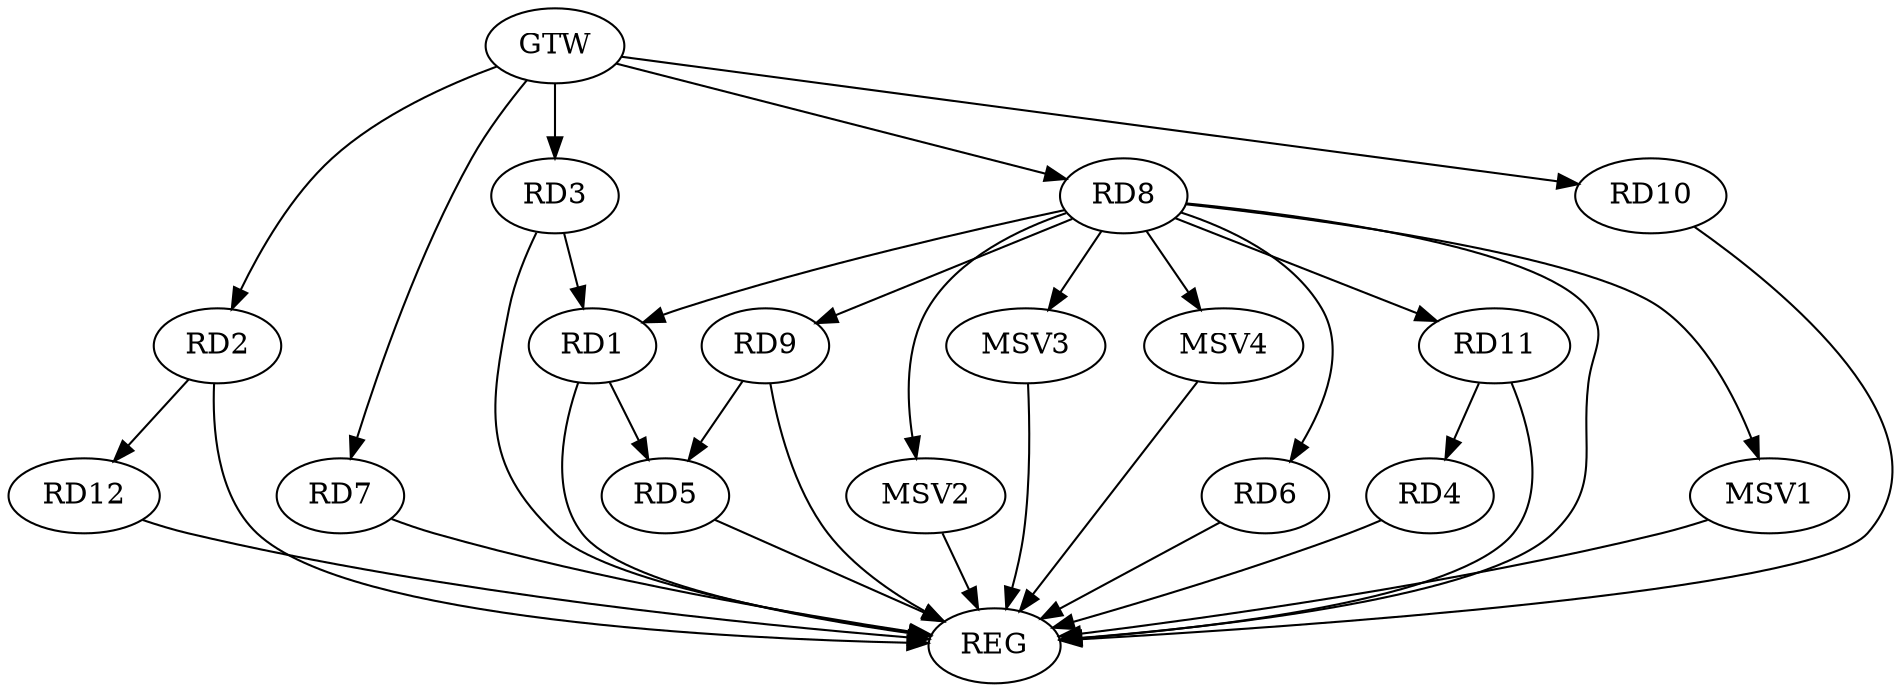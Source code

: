 strict digraph G {
  RD1 [ label="RD1" ];
  RD2 [ label="RD2" ];
  RD3 [ label="RD3" ];
  RD4 [ label="RD4" ];
  RD5 [ label="RD5" ];
  RD6 [ label="RD6" ];
  RD7 [ label="RD7" ];
  RD8 [ label="RD8" ];
  RD9 [ label="RD9" ];
  RD10 [ label="RD10" ];
  RD11 [ label="RD11" ];
  RD12 [ label="RD12" ];
  GTW [ label="GTW" ];
  REG [ label="REG" ];
  MSV1 [ label="MSV1" ];
  MSV2 [ label="MSV2" ];
  MSV3 [ label="MSV3" ];
  MSV4 [ label="MSV4" ];
  RD3 -> RD1;
  RD1 -> RD5;
  RD8 -> RD1;
  RD2 -> RD12;
  RD11 -> RD4;
  RD9 -> RD5;
  RD8 -> RD6;
  RD8 -> RD9;
  RD8 -> RD11;
  GTW -> RD2;
  GTW -> RD3;
  GTW -> RD7;
  GTW -> RD8;
  GTW -> RD10;
  RD1 -> REG;
  RD2 -> REG;
  RD3 -> REG;
  RD4 -> REG;
  RD5 -> REG;
  RD6 -> REG;
  RD7 -> REG;
  RD8 -> REG;
  RD9 -> REG;
  RD10 -> REG;
  RD11 -> REG;
  RD12 -> REG;
  RD8 -> MSV1;
  MSV1 -> REG;
  RD8 -> MSV2;
  MSV2 -> REG;
  RD8 -> MSV3;
  MSV3 -> REG;
  RD8 -> MSV4;
  MSV4 -> REG;
}
